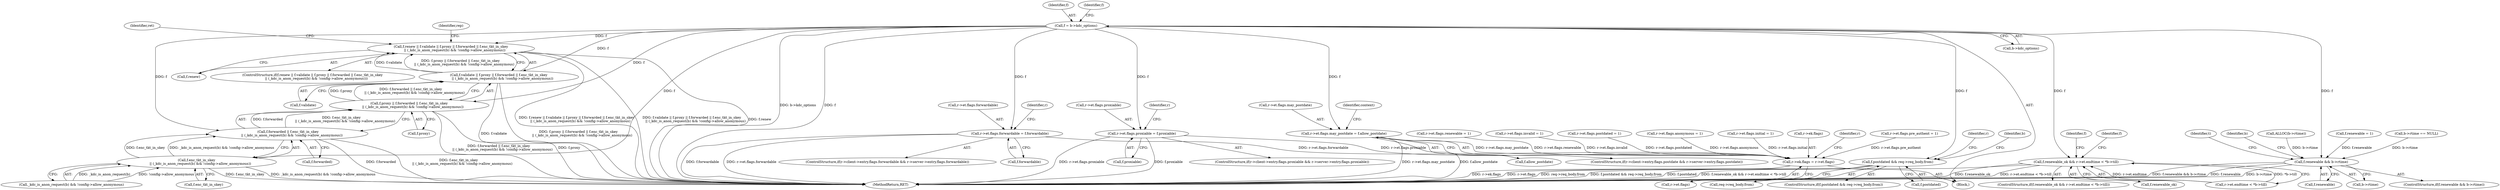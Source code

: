 digraph "0_heimdal_1a6a6e462dc2ac6111f9e02c6852ddec4849b887@pointer" {
"1000210" [label="(Call,f = b->kdc_options)"];
"1000962" [label="(Call,f.renew || f.validate || f.proxy || f.forwarded || f.enc_tkt_in_skey\n       || (_kdc_is_anon_request(b) && !config->allow_anonymous))"];
"1000966" [label="(Call,f.validate || f.proxy || f.forwarded || f.enc_tkt_in_skey\n       || (_kdc_is_anon_request(b) && !config->allow_anonymous))"];
"1000970" [label="(Call,f.proxy || f.forwarded || f.enc_tkt_in_skey\n       || (_kdc_is_anon_request(b) && !config->allow_anonymous))"];
"1000974" [label="(Call,f.forwarded || f.enc_tkt_in_skey\n       || (_kdc_is_anon_request(b) && !config->allow_anonymous))"];
"1000978" [label="(Call,f.enc_tkt_in_skey\n       || (_kdc_is_anon_request(b) && !config->allow_anonymous))"];
"1001170" [label="(Call,r->et.flags.forwardable = f.forwardable)"];
"1002036" [label="(Call,r->ek.flags = r->et.flags)"];
"1001214" [label="(Call,r->et.flags.proxiable = f.proxiable)"];
"1001258" [label="(Call,r->et.flags.may_postdate = f.allow_postdate)"];
"1001344" [label="(Call,f.postdated && req->req_body.from)"];
"1001469" [label="(Call,f.renewable_ok && r->et.endtime < *b->till)"];
"1001526" [label="(Call,f.renewable && b->rtime)"];
"1000967" [label="(Call,f.validate)"];
"1000982" [label="(Call,_kdc_is_anon_request(b) && !config->allow_anonymous)"];
"1001484" [label="(Call,f.renewable = 1)"];
"1001490" [label="(Call,b->rtime == NULL)"];
"1001357" [label="(Identifier,r)"];
"1001468" [label="(ControlStructure,if(f.renewable_ok && r->et.endtime < *b->till))"];
"1001396" [label="(Identifier,b)"];
"1000211" [label="(Identifier,f)"];
"1001200" [label="(Identifier,r)"];
"1000963" [label="(Call,f.renew)"];
"1000971" [label="(Call,f.proxy)"];
"1001194" [label="(ControlStructure,if(r->client->entry.flags.proxiable && r->server->entry.flags.proxiable))"];
"1001258" [label="(Call,r->et.flags.may_postdate = f.allow_postdate)"];
"1000970" [label="(Call,f.proxy || f.forwarded || f.enc_tkt_in_skey\n       || (_kdc_is_anon_request(b) && !config->allow_anonymous))"];
"1001348" [label="(Call,req->req_body.from)"];
"1000732" [label="(Call,r->et.flags.pre_authent = 1)"];
"1000961" [label="(ControlStructure,if(f.renew || f.validate || f.proxy || f.forwarded || f.enc_tkt_in_skey\n       || (_kdc_is_anon_request(b) && !config->allow_anonymous)))"];
"1000975" [label="(Call,f.forwarded)"];
"1002036" [label="(Call,r->ek.flags = r->et.flags)"];
"1001618" [label="(Call,r->et.flags.renewable = 1)"];
"1001528" [label="(Identifier,f)"];
"1001535" [label="(Identifier,t)"];
"1002042" [label="(Call,r->et.flags)"];
"1001285" [label="(Identifier,context)"];
"1000979" [label="(Call,f.enc_tkt_in_skey)"];
"1001375" [label="(Call,r->et.flags.invalid = 1)"];
"1001266" [label="(Call,f.allow_postdate)"];
"1001384" [label="(Call,r->et.flags.postdated = 1)"];
"1001527" [label="(Call,f.renewable)"];
"1001486" [label="(Identifier,f)"];
"1000991" [label="(Identifier,ret)"];
"1001629" [label="(Identifier,b)"];
"1000131" [label="(Block,)"];
"1001496" [label="(Call,ALLOC(b->rtime))"];
"1001222" [label="(Call,f.proxiable)"];
"1001170" [label="(Call,r->et.flags.forwardable = f.forwardable)"];
"1001469" [label="(Call,f.renewable_ok && r->et.endtime < *b->till)"];
"1000212" [label="(Call,b->kdc_options)"];
"1001178" [label="(Call,f.forwardable)"];
"1001238" [label="(ControlStructure,if(r->client->entry.flags.postdate && r->server->entry.flags.postdate))"];
"1001343" [label="(ControlStructure,if(f.postdated && req->req_body.from))"];
"1000966" [label="(Call,f.validate || f.proxy || f.forwarded || f.enc_tkt_in_skey\n       || (_kdc_is_anon_request(b) && !config->allow_anonymous))"];
"1001630" [label="(Call,r->et.flags.anonymous = 1)"];
"1000210" [label="(Call,f = b->kdc_options)"];
"1001345" [label="(Call,f.postdated)"];
"1000962" [label="(Call,f.renew || f.validate || f.proxy || f.forwarded || f.enc_tkt_in_skey\n       || (_kdc_is_anon_request(b) && !config->allow_anonymous))"];
"1001171" [label="(Call,r->et.flags.forwardable)"];
"1001244" [label="(Identifier,r)"];
"1000978" [label="(Call,f.enc_tkt_in_skey\n       || (_kdc_is_anon_request(b) && !config->allow_anonymous))"];
"1000217" [label="(Identifier,f)"];
"1001215" [label="(Call,r->et.flags.proxiable)"];
"1001530" [label="(Call,b->rtime)"];
"1000999" [label="(Identifier,rep)"];
"1001470" [label="(Call,f.renewable_ok)"];
"1000974" [label="(Call,f.forwarded || f.enc_tkt_in_skey\n       || (_kdc_is_anon_request(b) && !config->allow_anonymous))"];
"1001141" [label="(Call,r->et.flags.initial = 1)"];
"1002037" [label="(Call,r->ek.flags)"];
"1002050" [label="(Identifier,r)"];
"1001259" [label="(Call,r->et.flags.may_postdate)"];
"1001526" [label="(Call,f.renewable && b->rtime)"];
"1001473" [label="(Call,r->et.endtime < *b->till)"];
"1001525" [label="(ControlStructure,if(f.renewable && b->rtime))"];
"1002698" [label="(MethodReturn,RET)"];
"1001344" [label="(Call,f.postdated && req->req_body.from)"];
"1001214" [label="(Call,r->et.flags.proxiable = f.proxiable)"];
"1001150" [label="(ControlStructure,if(r->client->entry.flags.forwardable && r->server->entry.flags.forwardable))"];
"1000210" -> "1000131"  [label="AST: "];
"1000210" -> "1000212"  [label="CFG: "];
"1000211" -> "1000210"  [label="AST: "];
"1000212" -> "1000210"  [label="AST: "];
"1000217" -> "1000210"  [label="CFG: "];
"1000210" -> "1002698"  [label="DDG: b->kdc_options"];
"1000210" -> "1002698"  [label="DDG: f"];
"1000210" -> "1000962"  [label="DDG: f"];
"1000210" -> "1000966"  [label="DDG: f"];
"1000210" -> "1000970"  [label="DDG: f"];
"1000210" -> "1000974"  [label="DDG: f"];
"1000210" -> "1000978"  [label="DDG: f"];
"1000210" -> "1001170"  [label="DDG: f"];
"1000210" -> "1001214"  [label="DDG: f"];
"1000210" -> "1001258"  [label="DDG: f"];
"1000210" -> "1001344"  [label="DDG: f"];
"1000210" -> "1001469"  [label="DDG: f"];
"1000210" -> "1001526"  [label="DDG: f"];
"1000962" -> "1000961"  [label="AST: "];
"1000962" -> "1000963"  [label="CFG: "];
"1000962" -> "1000966"  [label="CFG: "];
"1000963" -> "1000962"  [label="AST: "];
"1000966" -> "1000962"  [label="AST: "];
"1000991" -> "1000962"  [label="CFG: "];
"1000999" -> "1000962"  [label="CFG: "];
"1000962" -> "1002698"  [label="DDG: f.renew || f.validate || f.proxy || f.forwarded || f.enc_tkt_in_skey\n       || (_kdc_is_anon_request(b) && !config->allow_anonymous)"];
"1000962" -> "1002698"  [label="DDG: f.validate || f.proxy || f.forwarded || f.enc_tkt_in_skey\n       || (_kdc_is_anon_request(b) && !config->allow_anonymous)"];
"1000962" -> "1002698"  [label="DDG: f.renew"];
"1000966" -> "1000962"  [label="DDG: f.validate"];
"1000966" -> "1000962"  [label="DDG: f.proxy || f.forwarded || f.enc_tkt_in_skey\n       || (_kdc_is_anon_request(b) && !config->allow_anonymous)"];
"1000966" -> "1000967"  [label="CFG: "];
"1000966" -> "1000970"  [label="CFG: "];
"1000967" -> "1000966"  [label="AST: "];
"1000970" -> "1000966"  [label="AST: "];
"1000966" -> "1002698"  [label="DDG: f.validate"];
"1000966" -> "1002698"  [label="DDG: f.proxy || f.forwarded || f.enc_tkt_in_skey\n       || (_kdc_is_anon_request(b) && !config->allow_anonymous)"];
"1000970" -> "1000966"  [label="DDG: f.proxy"];
"1000970" -> "1000966"  [label="DDG: f.forwarded || f.enc_tkt_in_skey\n       || (_kdc_is_anon_request(b) && !config->allow_anonymous)"];
"1000970" -> "1000971"  [label="CFG: "];
"1000970" -> "1000974"  [label="CFG: "];
"1000971" -> "1000970"  [label="AST: "];
"1000974" -> "1000970"  [label="AST: "];
"1000970" -> "1002698"  [label="DDG: f.forwarded || f.enc_tkt_in_skey\n       || (_kdc_is_anon_request(b) && !config->allow_anonymous)"];
"1000970" -> "1002698"  [label="DDG: f.proxy"];
"1000974" -> "1000970"  [label="DDG: f.forwarded"];
"1000974" -> "1000970"  [label="DDG: f.enc_tkt_in_skey\n       || (_kdc_is_anon_request(b) && !config->allow_anonymous)"];
"1000974" -> "1000975"  [label="CFG: "];
"1000974" -> "1000978"  [label="CFG: "];
"1000975" -> "1000974"  [label="AST: "];
"1000978" -> "1000974"  [label="AST: "];
"1000974" -> "1002698"  [label="DDG: f.forwarded"];
"1000974" -> "1002698"  [label="DDG: f.enc_tkt_in_skey\n       || (_kdc_is_anon_request(b) && !config->allow_anonymous)"];
"1000978" -> "1000974"  [label="DDG: f.enc_tkt_in_skey"];
"1000978" -> "1000974"  [label="DDG: _kdc_is_anon_request(b) && !config->allow_anonymous"];
"1000978" -> "1000979"  [label="CFG: "];
"1000978" -> "1000982"  [label="CFG: "];
"1000979" -> "1000978"  [label="AST: "];
"1000982" -> "1000978"  [label="AST: "];
"1000978" -> "1002698"  [label="DDG: _kdc_is_anon_request(b) && !config->allow_anonymous"];
"1000978" -> "1002698"  [label="DDG: f.enc_tkt_in_skey"];
"1000982" -> "1000978"  [label="DDG: _kdc_is_anon_request(b)"];
"1000982" -> "1000978"  [label="DDG: !config->allow_anonymous"];
"1001170" -> "1001150"  [label="AST: "];
"1001170" -> "1001178"  [label="CFG: "];
"1001171" -> "1001170"  [label="AST: "];
"1001178" -> "1001170"  [label="AST: "];
"1001200" -> "1001170"  [label="CFG: "];
"1001170" -> "1002698"  [label="DDG: f.forwardable"];
"1001170" -> "1002698"  [label="DDG: r->et.flags.forwardable"];
"1001170" -> "1002036"  [label="DDG: r->et.flags.forwardable"];
"1002036" -> "1000131"  [label="AST: "];
"1002036" -> "1002042"  [label="CFG: "];
"1002037" -> "1002036"  [label="AST: "];
"1002042" -> "1002036"  [label="AST: "];
"1002050" -> "1002036"  [label="CFG: "];
"1002036" -> "1002698"  [label="DDG: r->et.flags"];
"1002036" -> "1002698"  [label="DDG: r->ek.flags"];
"1001630" -> "1002036"  [label="DDG: r->et.flags.anonymous"];
"1001214" -> "1002036"  [label="DDG: r->et.flags.proxiable"];
"1001384" -> "1002036"  [label="DDG: r->et.flags.postdated"];
"1001618" -> "1002036"  [label="DDG: r->et.flags.renewable"];
"1001141" -> "1002036"  [label="DDG: r->et.flags.initial"];
"1001258" -> "1002036"  [label="DDG: r->et.flags.may_postdate"];
"1001375" -> "1002036"  [label="DDG: r->et.flags.invalid"];
"1000732" -> "1002036"  [label="DDG: r->et.flags.pre_authent"];
"1001214" -> "1001194"  [label="AST: "];
"1001214" -> "1001222"  [label="CFG: "];
"1001215" -> "1001214"  [label="AST: "];
"1001222" -> "1001214"  [label="AST: "];
"1001244" -> "1001214"  [label="CFG: "];
"1001214" -> "1002698"  [label="DDG: r->et.flags.proxiable"];
"1001214" -> "1002698"  [label="DDG: f.proxiable"];
"1001258" -> "1001238"  [label="AST: "];
"1001258" -> "1001266"  [label="CFG: "];
"1001259" -> "1001258"  [label="AST: "];
"1001266" -> "1001258"  [label="AST: "];
"1001285" -> "1001258"  [label="CFG: "];
"1001258" -> "1002698"  [label="DDG: f.allow_postdate"];
"1001258" -> "1002698"  [label="DDG: r->et.flags.may_postdate"];
"1001344" -> "1001343"  [label="AST: "];
"1001344" -> "1001345"  [label="CFG: "];
"1001344" -> "1001348"  [label="CFG: "];
"1001345" -> "1001344"  [label="AST: "];
"1001348" -> "1001344"  [label="AST: "];
"1001357" -> "1001344"  [label="CFG: "];
"1001396" -> "1001344"  [label="CFG: "];
"1001344" -> "1002698"  [label="DDG: req->req_body.from"];
"1001344" -> "1002698"  [label="DDG: f.postdated && req->req_body.from"];
"1001344" -> "1002698"  [label="DDG: f.postdated"];
"1001469" -> "1001468"  [label="AST: "];
"1001469" -> "1001470"  [label="CFG: "];
"1001469" -> "1001473"  [label="CFG: "];
"1001470" -> "1001469"  [label="AST: "];
"1001473" -> "1001469"  [label="AST: "];
"1001486" -> "1001469"  [label="CFG: "];
"1001528" -> "1001469"  [label="CFG: "];
"1001469" -> "1002698"  [label="DDG: r->et.endtime < *b->till"];
"1001469" -> "1002698"  [label="DDG: f.renewable_ok && r->et.endtime < *b->till"];
"1001469" -> "1002698"  [label="DDG: f.renewable_ok"];
"1001473" -> "1001469"  [label="DDG: r->et.endtime"];
"1001473" -> "1001469"  [label="DDG: *b->till"];
"1001526" -> "1001525"  [label="AST: "];
"1001526" -> "1001527"  [label="CFG: "];
"1001526" -> "1001530"  [label="CFG: "];
"1001527" -> "1001526"  [label="AST: "];
"1001530" -> "1001526"  [label="AST: "];
"1001535" -> "1001526"  [label="CFG: "];
"1001629" -> "1001526"  [label="CFG: "];
"1001526" -> "1002698"  [label="DDG: b->rtime"];
"1001526" -> "1002698"  [label="DDG: f.renewable && b->rtime"];
"1001526" -> "1002698"  [label="DDG: f.renewable"];
"1001484" -> "1001526"  [label="DDG: f.renewable"];
"1001496" -> "1001526"  [label="DDG: b->rtime"];
"1001490" -> "1001526"  [label="DDG: b->rtime"];
}
